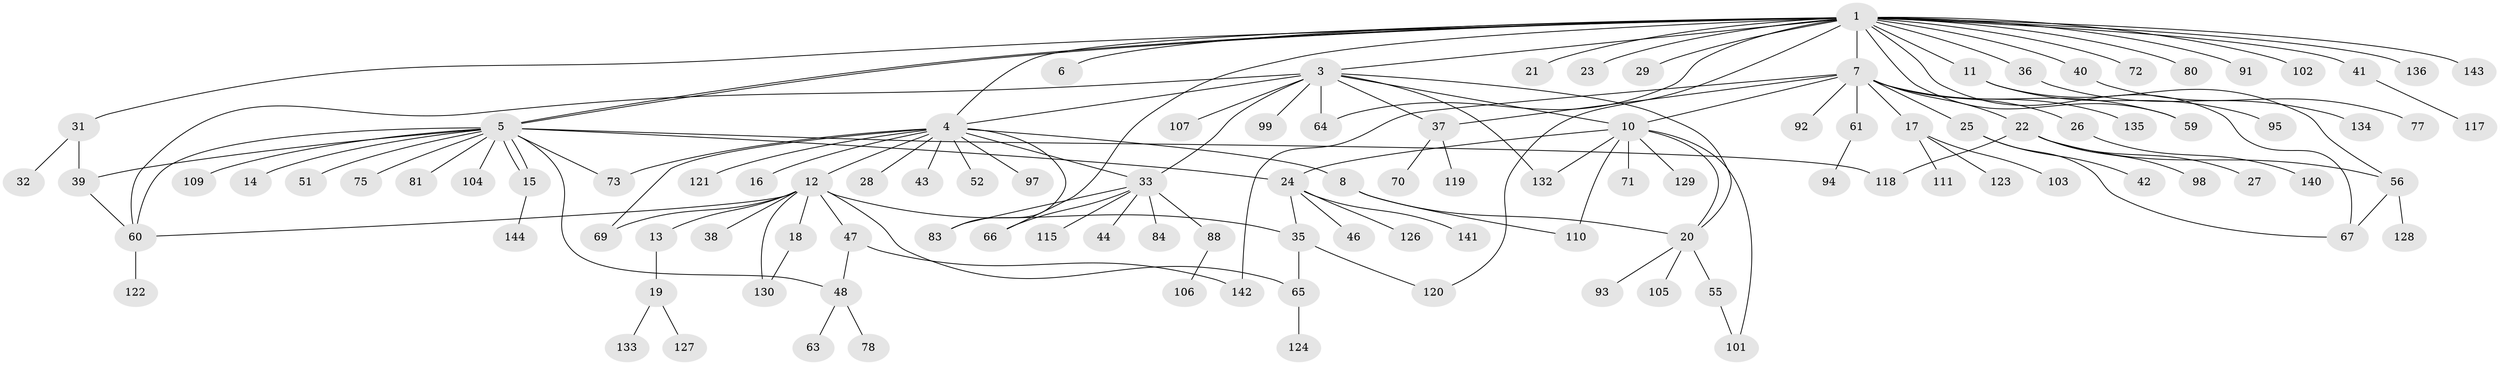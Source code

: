 // Generated by graph-tools (version 1.1) at 2025/23/03/03/25 07:23:50]
// undirected, 110 vertices, 141 edges
graph export_dot {
graph [start="1"]
  node [color=gray90,style=filled];
  1 [super="+2"];
  3 [super="+34"];
  4 [super="+30"];
  5 [super="+74"];
  6;
  7 [super="+9"];
  8 [super="+58"];
  10 [super="+139"];
  11;
  12 [super="+76"];
  13 [super="+54"];
  14;
  15 [super="+85"];
  16;
  17 [super="+90"];
  18;
  19;
  20 [super="+125"];
  21;
  22 [super="+62"];
  23;
  24;
  25 [super="+50"];
  26 [super="+68"];
  27;
  28 [super="+113"];
  29;
  31;
  32 [super="+49"];
  33 [super="+53"];
  35 [super="+96"];
  36;
  37 [super="+82"];
  38;
  39 [super="+45"];
  40 [super="+57"];
  41;
  42;
  43;
  44;
  46;
  47 [super="+116"];
  48 [super="+89"];
  51;
  52 [super="+131"];
  55 [super="+79"];
  56 [super="+100"];
  59;
  60 [super="+108"];
  61;
  63;
  64;
  65 [super="+87"];
  66;
  67;
  69 [super="+86"];
  70;
  71;
  72;
  73;
  75;
  77;
  78;
  80;
  81;
  83;
  84;
  88 [super="+137"];
  91;
  92;
  93;
  94;
  95;
  97;
  98;
  99;
  101;
  102;
  103;
  104 [super="+114"];
  105;
  106;
  107 [super="+112"];
  109;
  110;
  111;
  115;
  117;
  118;
  119;
  120;
  121;
  122;
  123;
  124;
  126;
  127;
  128;
  129;
  130;
  132;
  133 [super="+138"];
  134;
  135;
  136;
  140;
  141;
  142;
  143;
  144;
  1 -- 3;
  1 -- 4;
  1 -- 5;
  1 -- 5;
  1 -- 6;
  1 -- 7;
  1 -- 11;
  1 -- 21;
  1 -- 23;
  1 -- 29;
  1 -- 31;
  1 -- 36;
  1 -- 40;
  1 -- 41;
  1 -- 59;
  1 -- 64;
  1 -- 66;
  1 -- 67;
  1 -- 72;
  1 -- 80;
  1 -- 91;
  1 -- 102;
  1 -- 120;
  1 -- 136;
  1 -- 143;
  3 -- 4;
  3 -- 20;
  3 -- 33;
  3 -- 99;
  3 -- 107;
  3 -- 132;
  3 -- 64;
  3 -- 10;
  3 -- 60;
  3 -- 37;
  4 -- 8;
  4 -- 12;
  4 -- 16;
  4 -- 28;
  4 -- 33;
  4 -- 43;
  4 -- 52;
  4 -- 97;
  4 -- 121;
  4 -- 73;
  4 -- 83;
  4 -- 69;
  5 -- 14;
  5 -- 15;
  5 -- 15;
  5 -- 24;
  5 -- 39;
  5 -- 51;
  5 -- 73;
  5 -- 75;
  5 -- 81;
  5 -- 104;
  5 -- 118;
  5 -- 109;
  5 -- 60;
  5 -- 48;
  7 -- 10;
  7 -- 25;
  7 -- 26;
  7 -- 37;
  7 -- 92;
  7 -- 17;
  7 -- 22;
  7 -- 135;
  7 -- 59;
  7 -- 61;
  7 -- 142;
  8 -- 110;
  8 -- 20;
  10 -- 20;
  10 -- 24;
  10 -- 71;
  10 -- 101;
  10 -- 110;
  10 -- 129;
  10 -- 132;
  11 -- 56;
  11 -- 95;
  12 -- 13;
  12 -- 18;
  12 -- 38;
  12 -- 47;
  12 -- 60;
  12 -- 65;
  12 -- 69;
  12 -- 130;
  12 -- 35;
  13 -- 19;
  15 -- 144;
  17 -- 103;
  17 -- 111;
  17 -- 123;
  18 -- 130;
  19 -- 127;
  19 -- 133;
  20 -- 55;
  20 -- 93;
  20 -- 105;
  22 -- 27;
  22 -- 56;
  22 -- 98;
  22 -- 118;
  24 -- 35;
  24 -- 46;
  24 -- 126;
  24 -- 141;
  25 -- 42;
  25 -- 67;
  26 -- 140;
  31 -- 32;
  31 -- 39;
  33 -- 44;
  33 -- 83;
  33 -- 66;
  33 -- 115;
  33 -- 84;
  33 -- 88;
  35 -- 65;
  35 -- 120;
  36 -- 134;
  37 -- 70;
  37 -- 119;
  39 -- 60;
  40 -- 77;
  41 -- 117;
  47 -- 48;
  47 -- 142;
  48 -- 63;
  48 -- 78;
  55 -- 101;
  56 -- 67;
  56 -- 128;
  60 -- 122;
  61 -- 94;
  65 -- 124;
  88 -- 106;
}
